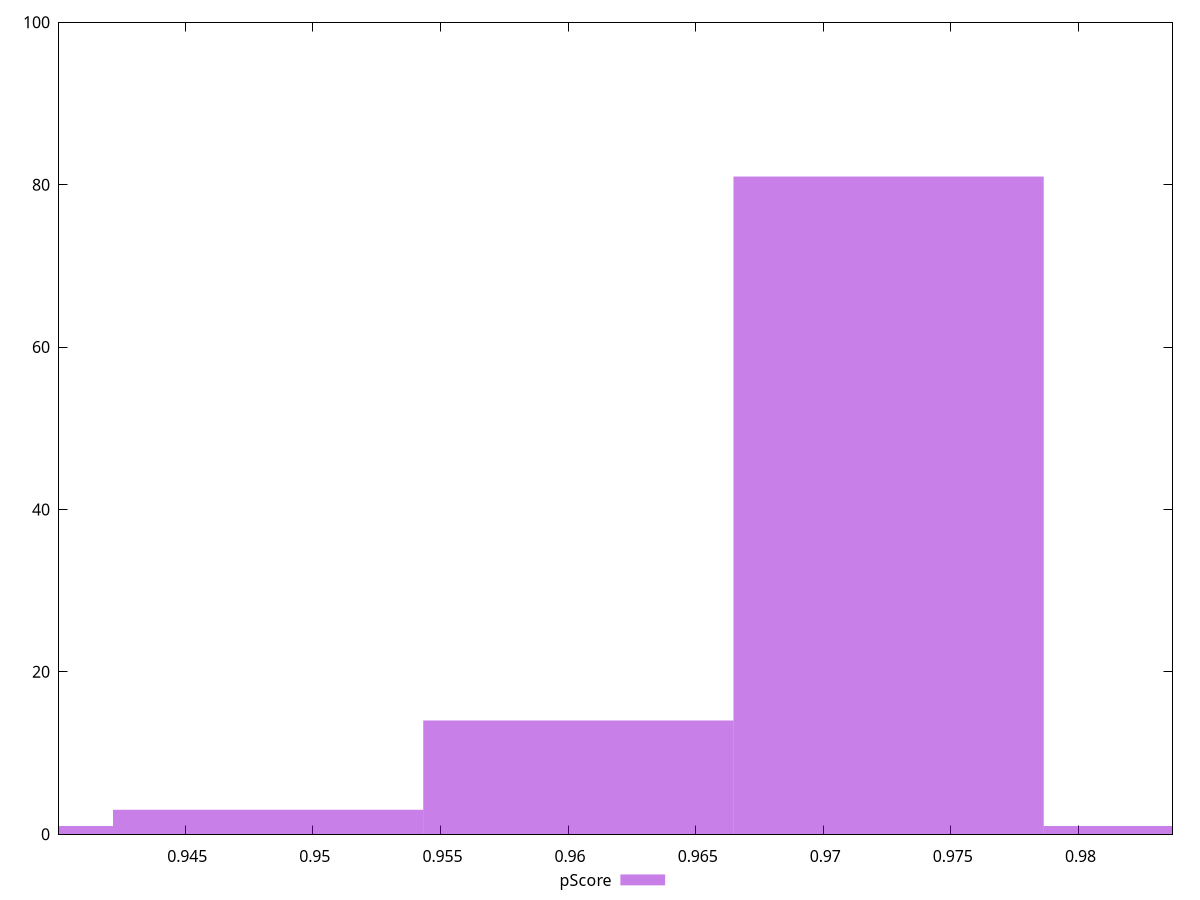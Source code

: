 reset

$pScore <<EOF
0.9725610679043862 81
0.9604040545555814 14
0.984718081253191 1
0.9482470412067766 3
0.9360900278579718 1
EOF

set key outside below
set boxwidth 0.012157013348804828
set xrange [0.9400531814534236:0.983685922172215]
set yrange [0:100]
set trange [0:100]
set style fill transparent solid 0.5 noborder
set terminal svg size 640, 490 enhanced background rgb 'white'
set output "report_00025_2021-02-22T21:38:55.199Z/speed-index/samples/pages+cached+noadtech+nomedia/pScore/histogram.svg"

plot $pScore title "pScore" with boxes

reset
